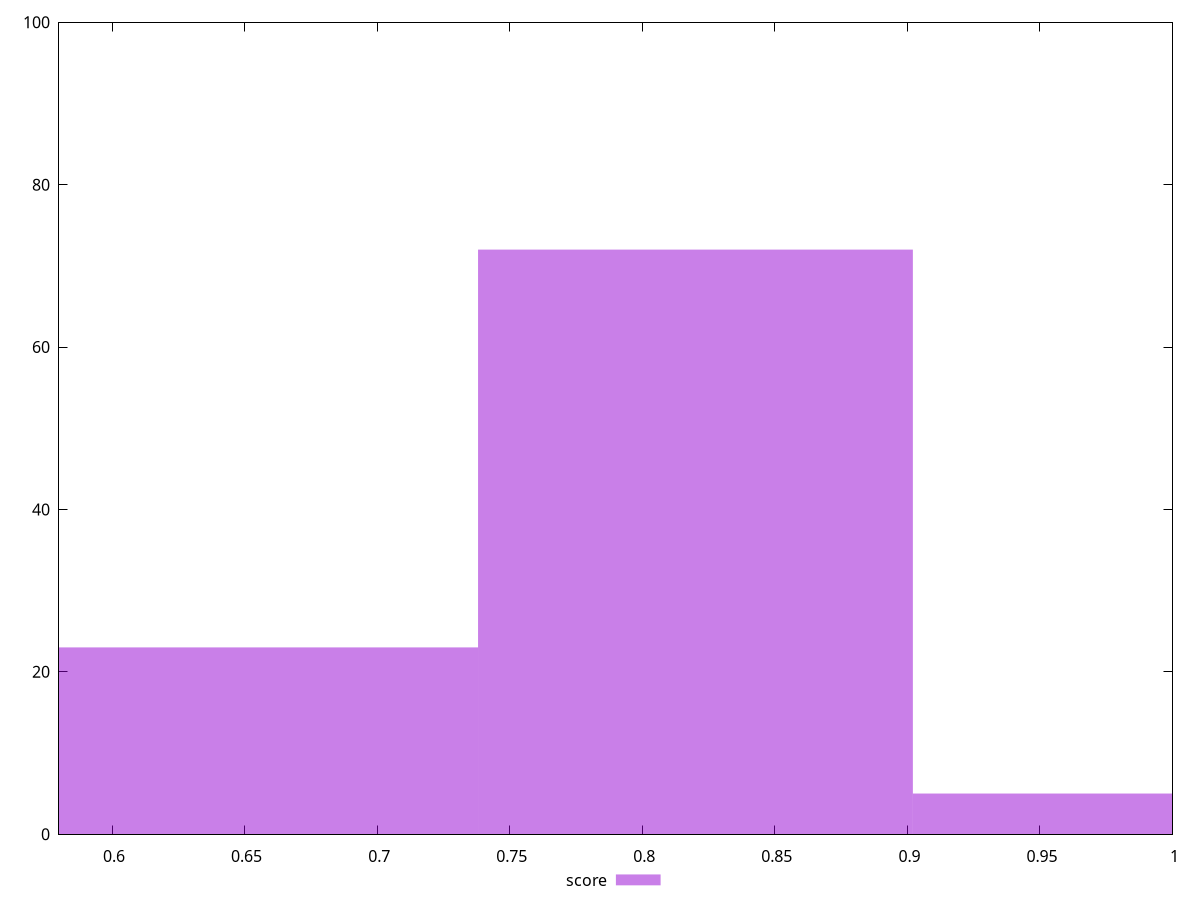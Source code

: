 reset

$score <<EOF
0.6560526777207122 23
0.8200658471508903 72
0.9840790165810682 5
EOF

set key outside below
set boxwidth 0.16401316943017805
set xrange [0.58:1]
set yrange [0:100]
set trange [0:100]
set style fill transparent solid 0.5 noborder
set terminal svg size 640, 490 enhanced background rgb 'white'
set output "report_00015_2021-02-09T16-11-33.973Z/unused-css-rules/samples/pages+cached+noadtech+nomedia/score/histogram.svg"

plot $score title "score" with boxes

reset
